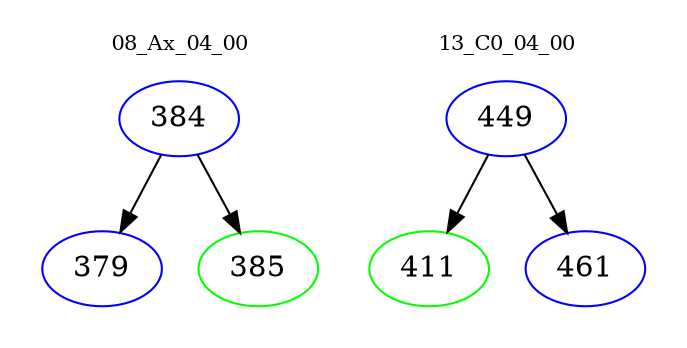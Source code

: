 digraph{
subgraph cluster_0 {
color = white
label = "08_Ax_04_00";
fontsize=10;
T0_384 [label="384", color="blue"]
T0_384 -> T0_379 [color="black"]
T0_379 [label="379", color="blue"]
T0_384 -> T0_385 [color="black"]
T0_385 [label="385", color="green"]
}
subgraph cluster_1 {
color = white
label = "13_C0_04_00";
fontsize=10;
T1_449 [label="449", color="blue"]
T1_449 -> T1_411 [color="black"]
T1_411 [label="411", color="green"]
T1_449 -> T1_461 [color="black"]
T1_461 [label="461", color="blue"]
}
}
